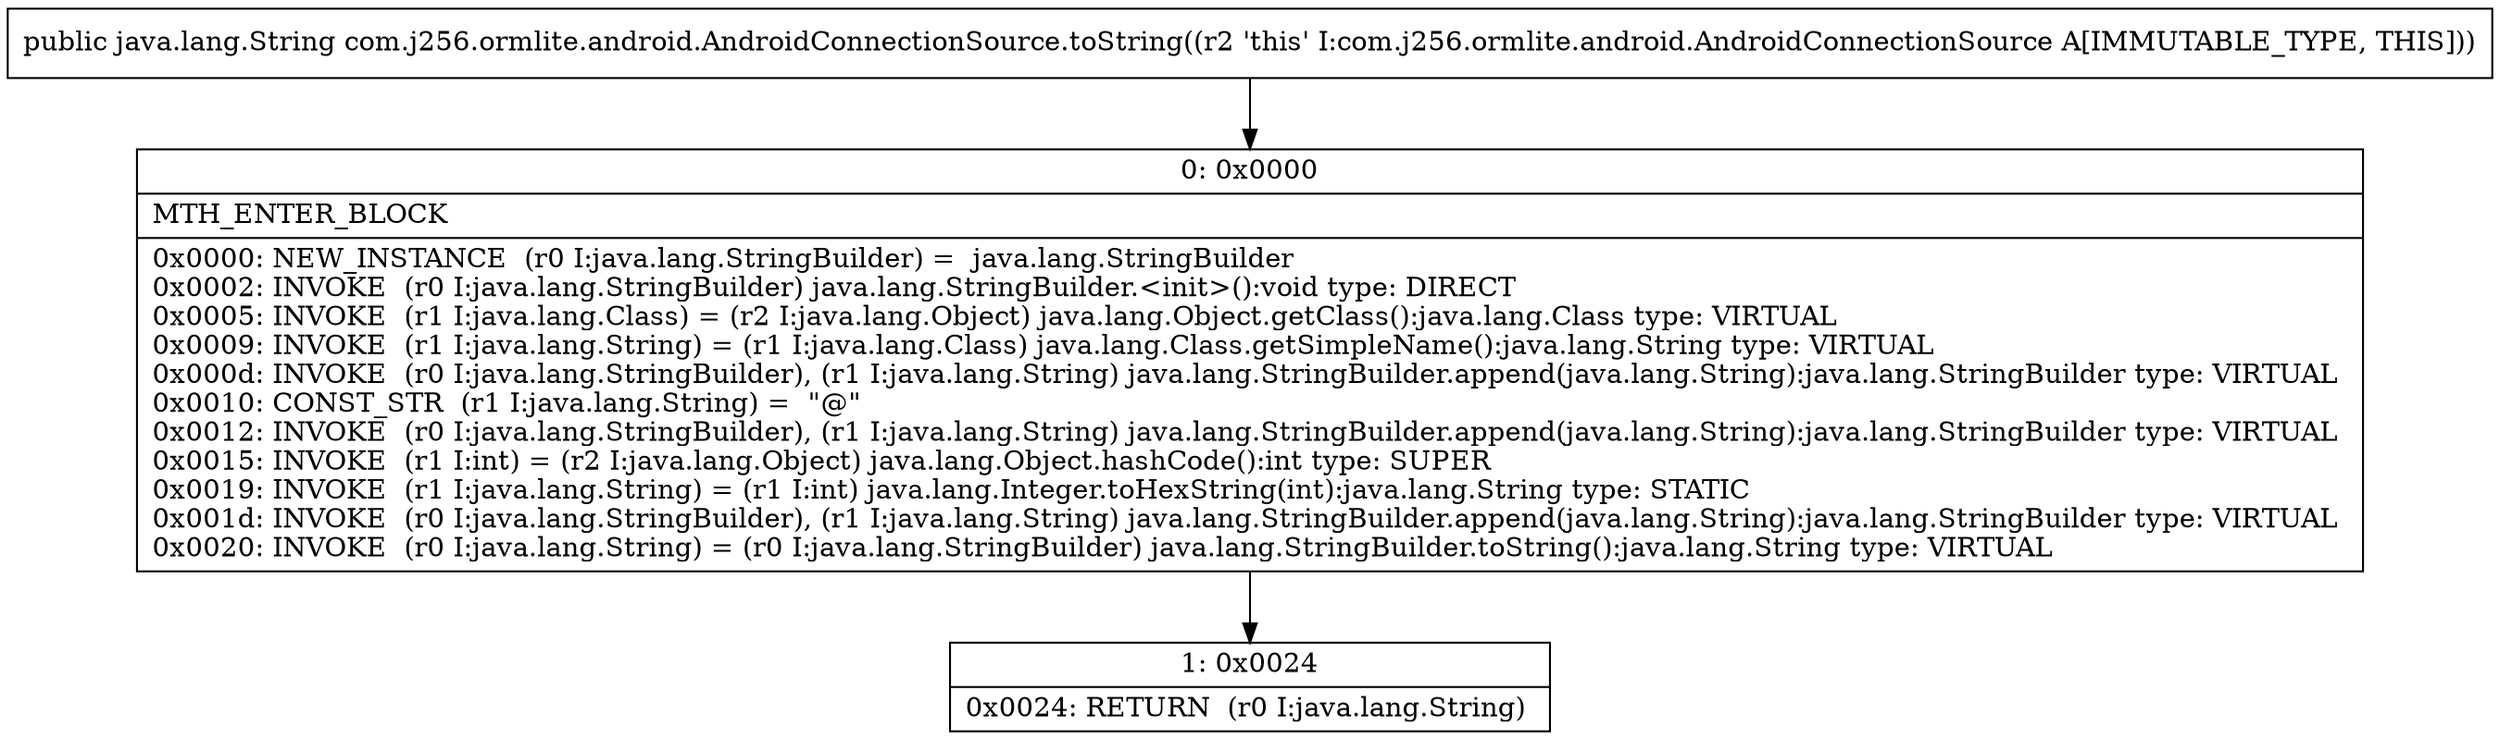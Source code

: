 digraph "CFG forcom.j256.ormlite.android.AndroidConnectionSource.toString()Ljava\/lang\/String;" {
Node_0 [shape=record,label="{0\:\ 0x0000|MTH_ENTER_BLOCK\l|0x0000: NEW_INSTANCE  (r0 I:java.lang.StringBuilder) =  java.lang.StringBuilder \l0x0002: INVOKE  (r0 I:java.lang.StringBuilder) java.lang.StringBuilder.\<init\>():void type: DIRECT \l0x0005: INVOKE  (r1 I:java.lang.Class) = (r2 I:java.lang.Object) java.lang.Object.getClass():java.lang.Class type: VIRTUAL \l0x0009: INVOKE  (r1 I:java.lang.String) = (r1 I:java.lang.Class) java.lang.Class.getSimpleName():java.lang.String type: VIRTUAL \l0x000d: INVOKE  (r0 I:java.lang.StringBuilder), (r1 I:java.lang.String) java.lang.StringBuilder.append(java.lang.String):java.lang.StringBuilder type: VIRTUAL \l0x0010: CONST_STR  (r1 I:java.lang.String) =  \"@\" \l0x0012: INVOKE  (r0 I:java.lang.StringBuilder), (r1 I:java.lang.String) java.lang.StringBuilder.append(java.lang.String):java.lang.StringBuilder type: VIRTUAL \l0x0015: INVOKE  (r1 I:int) = (r2 I:java.lang.Object) java.lang.Object.hashCode():int type: SUPER \l0x0019: INVOKE  (r1 I:java.lang.String) = (r1 I:int) java.lang.Integer.toHexString(int):java.lang.String type: STATIC \l0x001d: INVOKE  (r0 I:java.lang.StringBuilder), (r1 I:java.lang.String) java.lang.StringBuilder.append(java.lang.String):java.lang.StringBuilder type: VIRTUAL \l0x0020: INVOKE  (r0 I:java.lang.String) = (r0 I:java.lang.StringBuilder) java.lang.StringBuilder.toString():java.lang.String type: VIRTUAL \l}"];
Node_1 [shape=record,label="{1\:\ 0x0024|0x0024: RETURN  (r0 I:java.lang.String) \l}"];
MethodNode[shape=record,label="{public java.lang.String com.j256.ormlite.android.AndroidConnectionSource.toString((r2 'this' I:com.j256.ormlite.android.AndroidConnectionSource A[IMMUTABLE_TYPE, THIS])) }"];
MethodNode -> Node_0;
Node_0 -> Node_1;
}

